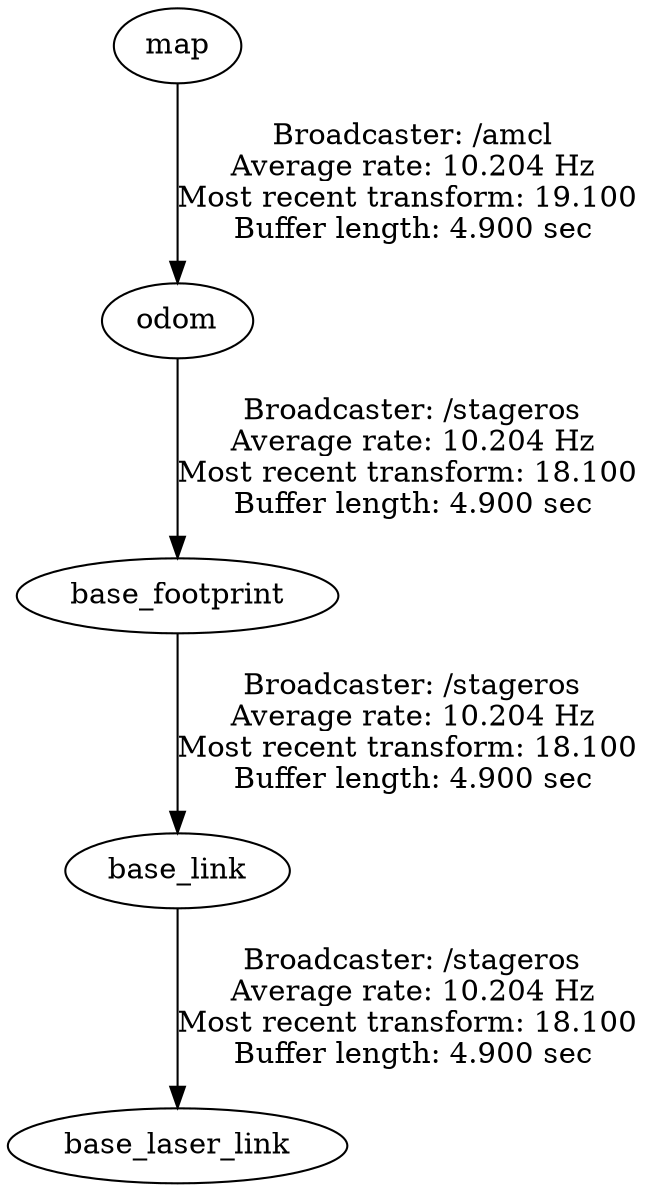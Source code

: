 digraph G {
"base_link" -> "base_laser_link"[label="Broadcaster: /stageros\nAverage rate: 10.204 Hz\nMost recent transform: 18.100 \nBuffer length: 4.900 sec\n"];
"base_footprint" -> "base_link"[label="Broadcaster: /stageros\nAverage rate: 10.204 Hz\nMost recent transform: 18.100 \nBuffer length: 4.900 sec\n"];
"odom" -> "base_footprint"[label="Broadcaster: /stageros\nAverage rate: 10.204 Hz\nMost recent transform: 18.100 \nBuffer length: 4.900 sec\n"];
"map" -> "odom"[label="Broadcaster: /amcl\nAverage rate: 10.204 Hz\nMost recent transform: 19.100 \nBuffer length: 4.900 sec\n"];
}